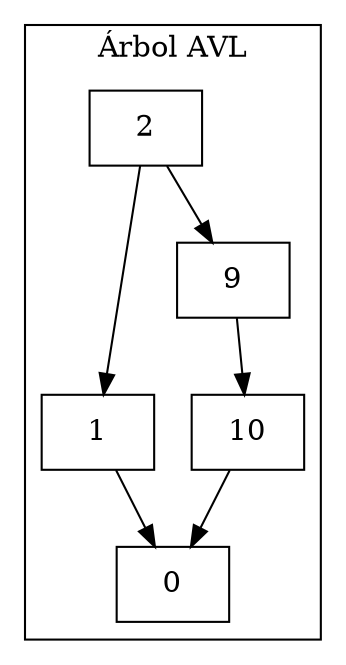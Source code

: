 digraph G {
	 rankdir = TB; 

	 node[shape=record]; 

	 subgraph clusterAVL { 

	 label = "Árbol AVL"; 

	 "2" -> "1" 

	 "1" -> "0" 

	 "2" -> "9" 

	 "9" -> "10" 

	 "10" -> "0" 

	 } 
	 } 
